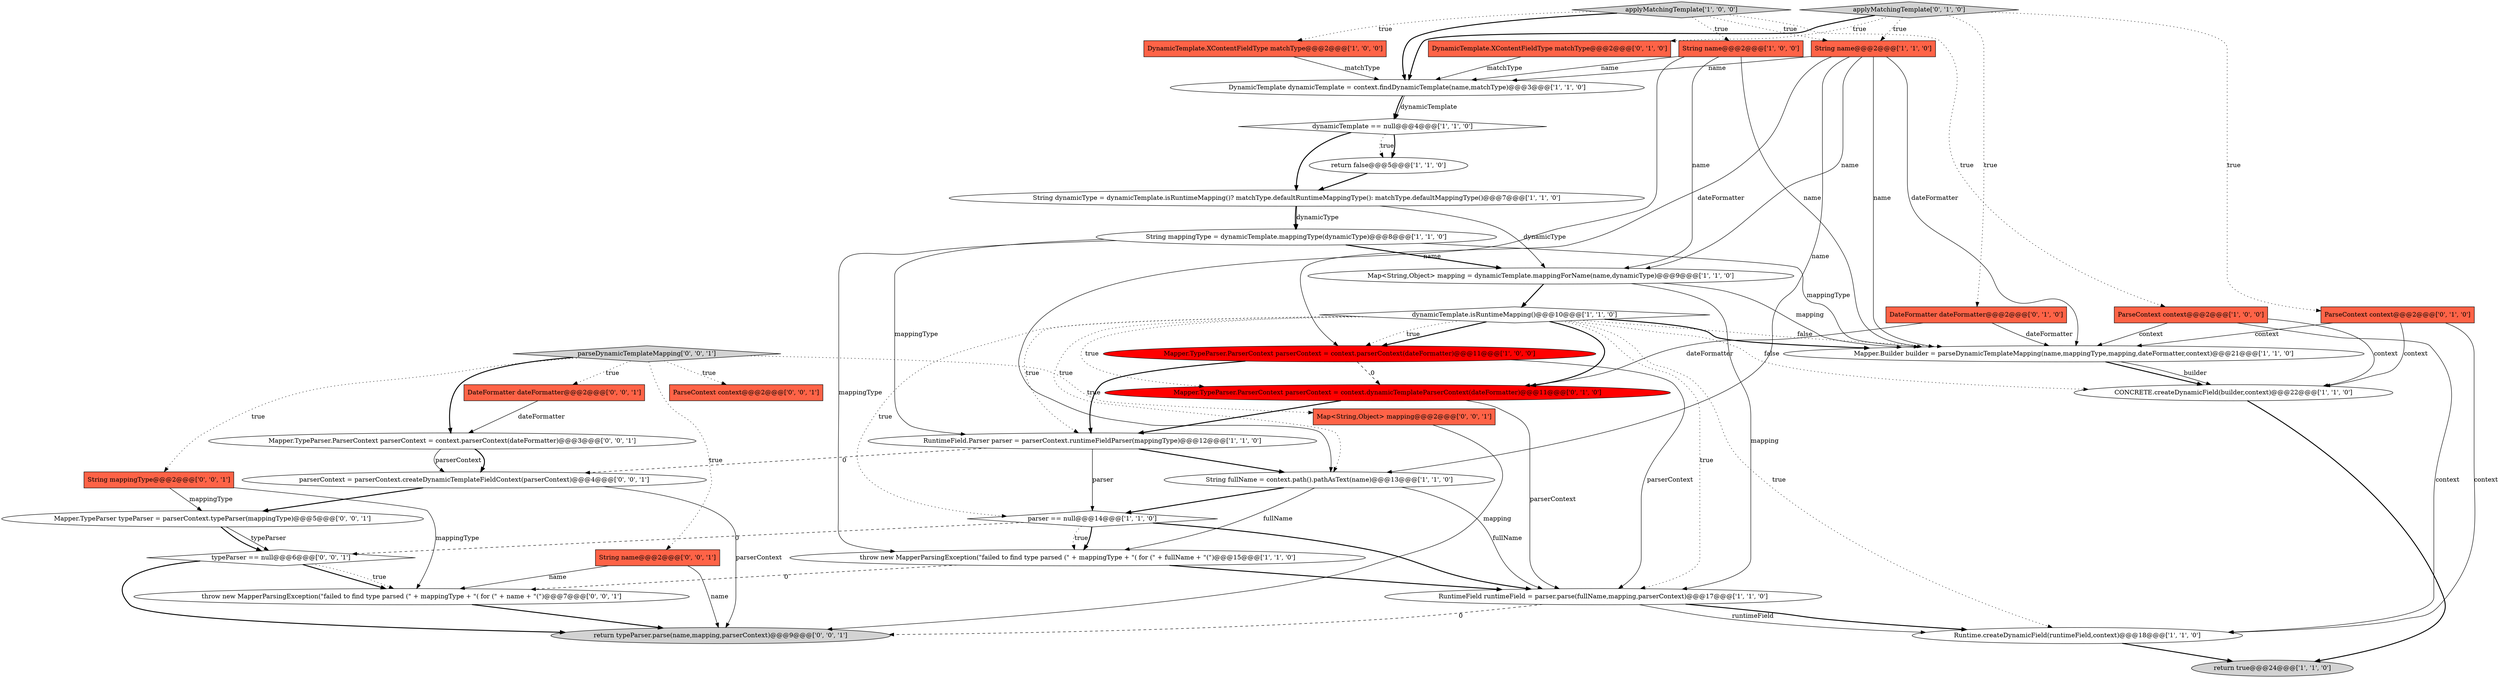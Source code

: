 digraph {
26 [style = filled, label = "Mapper.TypeParser.ParserContext parserContext = context.dynamicTemplateParserContext(dateFormatter)@@@11@@@['0', '1', '0']", fillcolor = red, shape = ellipse image = "AAA1AAABBB2BBB"];
35 [style = filled, label = "parserContext = parserContext.createDynamicTemplateFieldContext(parserContext)@@@4@@@['0', '0', '1']", fillcolor = white, shape = ellipse image = "AAA0AAABBB3BBB"];
34 [style = filled, label = "Map<String,Object> mapping@@@2@@@['0', '0', '1']", fillcolor = tomato, shape = box image = "AAA0AAABBB3BBB"];
18 [style = filled, label = "parser == null@@@14@@@['1', '1', '0']", fillcolor = white, shape = diamond image = "AAA0AAABBB1BBB"];
28 [style = filled, label = "String name@@@2@@@['0', '0', '1']", fillcolor = tomato, shape = box image = "AAA0AAABBB3BBB"];
23 [style = filled, label = "DateFormatter dateFormatter@@@2@@@['0', '1', '0']", fillcolor = tomato, shape = box image = "AAA0AAABBB2BBB"];
25 [style = filled, label = "applyMatchingTemplate['0', '1', '0']", fillcolor = lightgray, shape = diamond image = "AAA0AAABBB2BBB"];
4 [style = filled, label = "String dynamicType = dynamicTemplate.isRuntimeMapping()? matchType.defaultRuntimeMappingType(): matchType.defaultMappingType()@@@7@@@['1', '1', '0']", fillcolor = white, shape = ellipse image = "AAA0AAABBB1BBB"];
30 [style = filled, label = "parseDynamicTemplateMapping['0', '0', '1']", fillcolor = lightgray, shape = diamond image = "AAA0AAABBB3BBB"];
11 [style = filled, label = "DynamicTemplate dynamicTemplate = context.findDynamicTemplate(name,matchType)@@@3@@@['1', '1', '0']", fillcolor = white, shape = ellipse image = "AAA0AAABBB1BBB"];
37 [style = filled, label = "ParseContext context@@@2@@@['0', '0', '1']", fillcolor = tomato, shape = box image = "AAA0AAABBB3BBB"];
24 [style = filled, label = "ParseContext context@@@2@@@['0', '1', '0']", fillcolor = tomato, shape = box image = "AAA0AAABBB2BBB"];
0 [style = filled, label = "applyMatchingTemplate['1', '0', '0']", fillcolor = lightgray, shape = diamond image = "AAA0AAABBB1BBB"];
6 [style = filled, label = "Mapper.Builder builder = parseDynamicTemplateMapping(name,mappingType,mapping,dateFormatter,context)@@@21@@@['1', '1', '0']", fillcolor = white, shape = ellipse image = "AAA0AAABBB1BBB"];
15 [style = filled, label = "DynamicTemplate.XContentFieldType matchType@@@2@@@['1', '0', '0']", fillcolor = tomato, shape = box image = "AAA0AAABBB1BBB"];
17 [style = filled, label = "dynamicTemplate.isRuntimeMapping()@@@10@@@['1', '1', '0']", fillcolor = white, shape = diamond image = "AAA0AAABBB1BBB"];
27 [style = filled, label = "return typeParser.parse(name,mapping,parserContext)@@@9@@@['0', '0', '1']", fillcolor = lightgray, shape = ellipse image = "AAA0AAABBB3BBB"];
36 [style = filled, label = "typeParser == null@@@6@@@['0', '0', '1']", fillcolor = white, shape = diamond image = "AAA0AAABBB3BBB"];
20 [style = filled, label = "String name@@@2@@@['1', '1', '0']", fillcolor = tomato, shape = box image = "AAA0AAABBB1BBB"];
7 [style = filled, label = "Runtime.createDynamicField(runtimeField,context)@@@18@@@['1', '1', '0']", fillcolor = white, shape = ellipse image = "AAA0AAABBB1BBB"];
10 [style = filled, label = "String name@@@2@@@['1', '0', '0']", fillcolor = tomato, shape = box image = "AAA0AAABBB1BBB"];
9 [style = filled, label = "return true@@@24@@@['1', '1', '0']", fillcolor = lightgray, shape = ellipse image = "AAA0AAABBB1BBB"];
31 [style = filled, label = "DateFormatter dateFormatter@@@2@@@['0', '0', '1']", fillcolor = tomato, shape = box image = "AAA0AAABBB3BBB"];
19 [style = filled, label = "CONCRETE.createDynamicField(builder,context)@@@22@@@['1', '1', '0']", fillcolor = white, shape = ellipse image = "AAA0AAABBB1BBB"];
8 [style = filled, label = "String fullName = context.path().pathAsText(name)@@@13@@@['1', '1', '0']", fillcolor = white, shape = ellipse image = "AAA0AAABBB1BBB"];
33 [style = filled, label = "throw new MapperParsingException(\"failed to find type parsed (\" + mappingType + \"( for (\" + name + \"(\")@@@7@@@['0', '0', '1']", fillcolor = white, shape = ellipse image = "AAA0AAABBB3BBB"];
5 [style = filled, label = "Map<String,Object> mapping = dynamicTemplate.mappingForName(name,dynamicType)@@@9@@@['1', '1', '0']", fillcolor = white, shape = ellipse image = "AAA0AAABBB1BBB"];
3 [style = filled, label = "RuntimeField.Parser parser = parserContext.runtimeFieldParser(mappingType)@@@12@@@['1', '1', '0']", fillcolor = white, shape = ellipse image = "AAA0AAABBB1BBB"];
21 [style = filled, label = "Mapper.TypeParser.ParserContext parserContext = context.parserContext(dateFormatter)@@@11@@@['1', '0', '0']", fillcolor = red, shape = ellipse image = "AAA1AAABBB1BBB"];
32 [style = filled, label = "String mappingType@@@2@@@['0', '0', '1']", fillcolor = tomato, shape = box image = "AAA0AAABBB3BBB"];
14 [style = filled, label = "dynamicTemplate == null@@@4@@@['1', '1', '0']", fillcolor = white, shape = diamond image = "AAA0AAABBB1BBB"];
22 [style = filled, label = "DynamicTemplate.XContentFieldType matchType@@@2@@@['0', '1', '0']", fillcolor = tomato, shape = box image = "AAA0AAABBB2BBB"];
1 [style = filled, label = "ParseContext context@@@2@@@['1', '0', '0']", fillcolor = tomato, shape = box image = "AAA0AAABBB1BBB"];
16 [style = filled, label = "String mappingType = dynamicTemplate.mappingType(dynamicType)@@@8@@@['1', '1', '0']", fillcolor = white, shape = ellipse image = "AAA0AAABBB1BBB"];
38 [style = filled, label = "Mapper.TypeParser typeParser = parserContext.typeParser(mappingType)@@@5@@@['0', '0', '1']", fillcolor = white, shape = ellipse image = "AAA0AAABBB3BBB"];
13 [style = filled, label = "RuntimeField runtimeField = parser.parse(fullName,mapping,parserContext)@@@17@@@['1', '1', '0']", fillcolor = white, shape = ellipse image = "AAA0AAABBB1BBB"];
29 [style = filled, label = "Mapper.TypeParser.ParserContext parserContext = context.parserContext(dateFormatter)@@@3@@@['0', '0', '1']", fillcolor = white, shape = ellipse image = "AAA0AAABBB3BBB"];
12 [style = filled, label = "return false@@@5@@@['1', '1', '0']", fillcolor = white, shape = ellipse image = "AAA0AAABBB1BBB"];
2 [style = filled, label = "throw new MapperParsingException(\"failed to find type parsed (\" + mappingType + \"( for (\" + fullName + \"(\")@@@15@@@['1', '1', '0']", fillcolor = white, shape = ellipse image = "AAA0AAABBB1BBB"];
15->11 [style = solid, label="matchType"];
11->14 [style = bold, label=""];
8->2 [style = solid, label="fullName"];
23->6 [style = solid, label="dateFormatter"];
31->29 [style = solid, label="dateFormatter"];
36->33 [style = bold, label=""];
10->5 [style = solid, label="name"];
30->29 [style = bold, label=""];
7->9 [style = bold, label=""];
17->8 [style = dotted, label="true"];
19->9 [style = bold, label=""];
34->27 [style = solid, label="mapping"];
13->7 [style = solid, label="runtimeField"];
35->38 [style = bold, label=""];
26->13 [style = solid, label="parserContext"];
17->21 [style = bold, label=""];
4->16 [style = bold, label=""];
16->6 [style = solid, label="mappingType"];
21->3 [style = bold, label=""];
32->33 [style = solid, label="mappingType"];
17->26 [style = dotted, label="true"];
14->12 [style = dotted, label="true"];
10->8 [style = solid, label="name"];
0->10 [style = dotted, label="true"];
8->18 [style = bold, label=""];
10->6 [style = solid, label="name"];
22->11 [style = solid, label="matchType"];
35->27 [style = solid, label="parserContext"];
17->6 [style = dotted, label="false"];
5->17 [style = bold, label=""];
33->27 [style = bold, label=""];
17->3 [style = dotted, label="true"];
8->13 [style = solid, label="fullName"];
5->6 [style = solid, label="mapping"];
25->20 [style = dotted, label="true"];
30->32 [style = dotted, label="true"];
21->13 [style = solid, label="parserContext"];
2->33 [style = dashed, label="0"];
29->35 [style = bold, label=""];
3->18 [style = solid, label="parser"];
16->2 [style = solid, label="mappingType"];
25->23 [style = dotted, label="true"];
30->28 [style = dotted, label="true"];
17->21 [style = dotted, label="true"];
14->4 [style = bold, label=""];
3->35 [style = dashed, label="0"];
17->18 [style = dotted, label="true"];
17->6 [style = bold, label=""];
29->35 [style = solid, label="parserContext"];
4->5 [style = solid, label="dynamicType"];
26->3 [style = bold, label=""];
1->19 [style = solid, label="context"];
20->5 [style = solid, label="name"];
38->36 [style = solid, label="typeParser"];
0->11 [style = bold, label=""];
25->24 [style = dotted, label="true"];
30->34 [style = dotted, label="true"];
10->11 [style = solid, label="name"];
13->27 [style = dashed, label="0"];
28->27 [style = solid, label="name"];
21->26 [style = dashed, label="0"];
18->36 [style = dashed, label="0"];
3->8 [style = bold, label=""];
16->5 [style = bold, label=""];
30->37 [style = dotted, label="true"];
30->31 [style = dotted, label="true"];
18->2 [style = dotted, label="true"];
0->1 [style = dotted, label="true"];
20->6 [style = solid, label="name"];
36->33 [style = dotted, label="true"];
20->11 [style = solid, label="name"];
17->26 [style = bold, label=""];
24->7 [style = solid, label="context"];
0->15 [style = dotted, label="true"];
1->6 [style = solid, label="context"];
20->8 [style = solid, label="name"];
24->19 [style = solid, label="context"];
17->19 [style = dotted, label="false"];
0->20 [style = dotted, label="true"];
38->36 [style = bold, label=""];
1->7 [style = solid, label="context"];
20->21 [style = solid, label="dateFormatter"];
20->6 [style = solid, label="dateFormatter"];
6->19 [style = bold, label=""];
18->2 [style = bold, label=""];
32->38 [style = solid, label="mappingType"];
11->14 [style = solid, label="dynamicTemplate"];
5->13 [style = solid, label="mapping"];
2->13 [style = bold, label=""];
16->3 [style = solid, label="mappingType"];
4->16 [style = solid, label="dynamicType"];
36->27 [style = bold, label=""];
12->4 [style = bold, label=""];
25->11 [style = bold, label=""];
13->7 [style = bold, label=""];
6->19 [style = solid, label="builder"];
14->12 [style = bold, label=""];
28->33 [style = solid, label="name"];
23->26 [style = solid, label="dateFormatter"];
18->13 [style = bold, label=""];
25->22 [style = dotted, label="true"];
17->7 [style = dotted, label="true"];
17->13 [style = dotted, label="true"];
24->6 [style = solid, label="context"];
}

